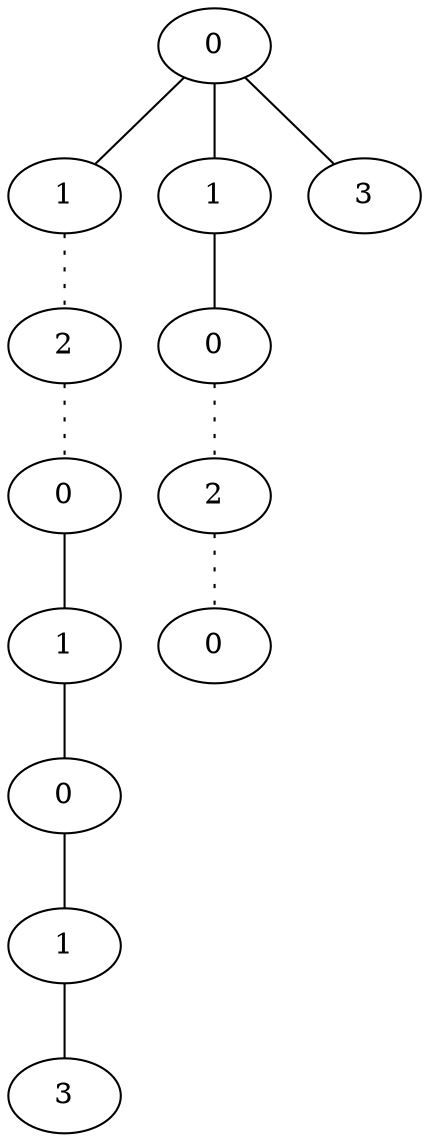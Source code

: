 graph {
a0[label=0];
a1[label=1];
a2[label=2];
a3[label=0];
a4[label=1];
a5[label=0];
a6[label=1];
a7[label=3];
a8[label=1];
a9[label=0];
a10[label=2];
a11[label=0];
a12[label=3];
a0 -- a1;
a0 -- a8;
a0 -- a12;
a1 -- a2 [style=dotted];
a2 -- a3 [style=dotted];
a3 -- a4;
a4 -- a5;
a5 -- a6;
a6 -- a7;
a8 -- a9;
a9 -- a10 [style=dotted];
a10 -- a11 [style=dotted];
}
